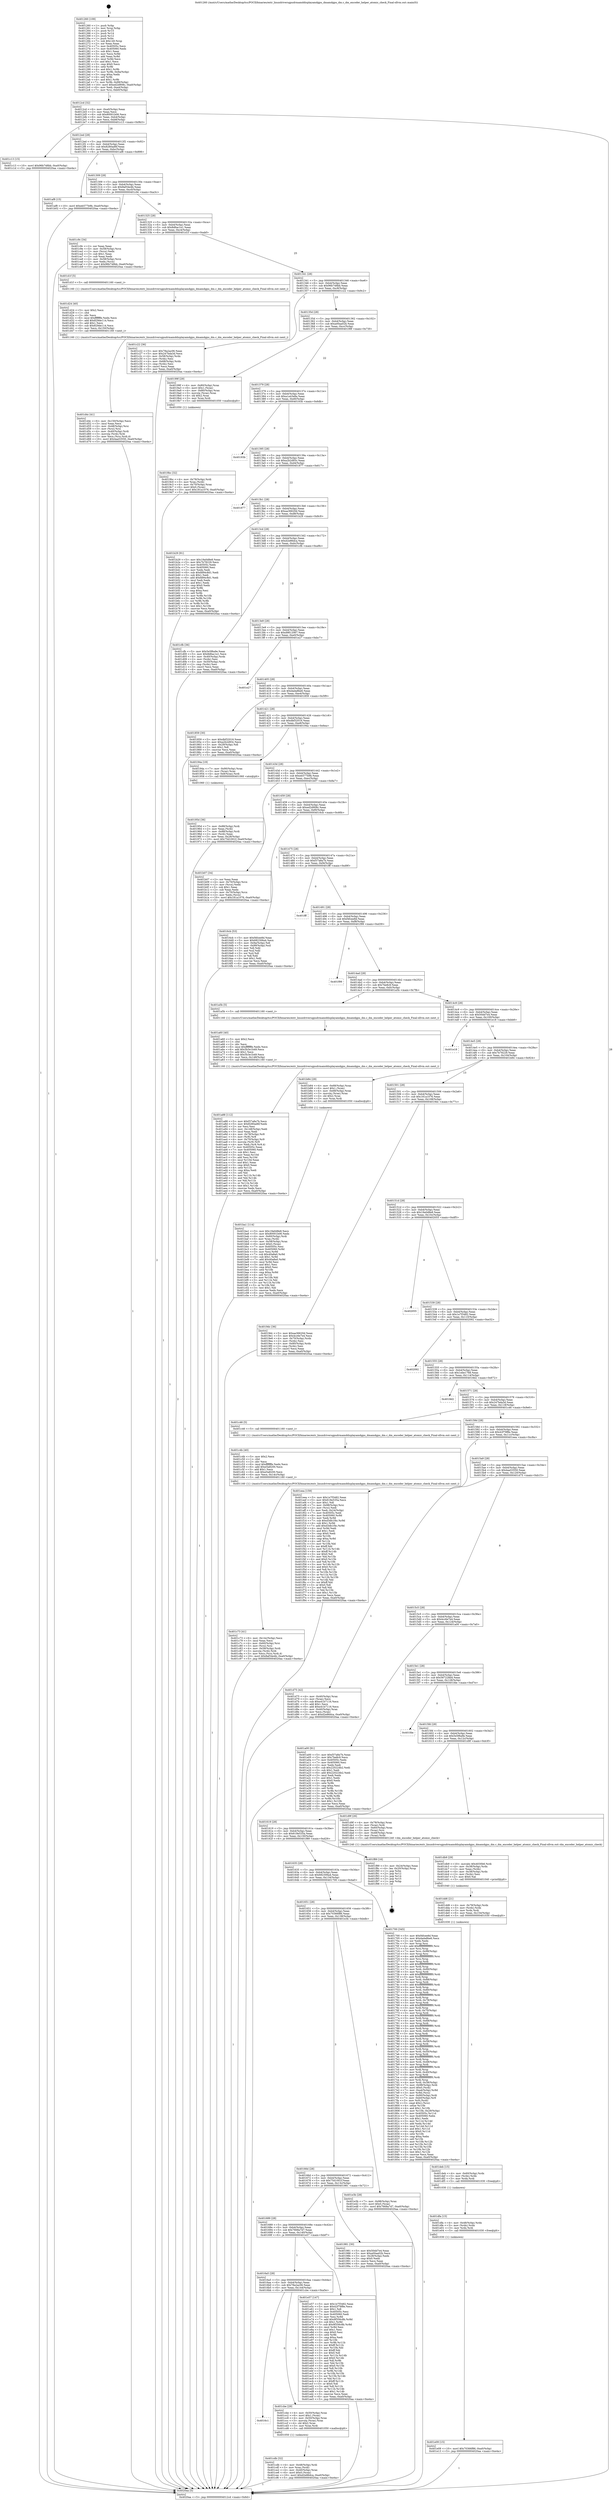 digraph "0x401260" {
  label = "0x401260 (/mnt/c/Users/mathe/Desktop/tcc/POCII/binaries/extr_linuxdriversgpudrmamddisplayamdgpu_dmamdgpu_dm.c_dm_encoder_helper_atomic_check_Final-ollvm.out::main(0))"
  labelloc = "t"
  node[shape=record]

  Entry [label="",width=0.3,height=0.3,shape=circle,fillcolor=black,style=filled]
  "0x4012cd" [label="{
     0x4012cd [32]\l
     | [instrs]\l
     &nbsp;&nbsp;0x4012cd \<+6\>: mov -0xa0(%rbp),%eax\l
     &nbsp;&nbsp;0x4012d3 \<+2\>: mov %eax,%ecx\l
     &nbsp;&nbsp;0x4012d5 \<+6\>: sub $0x80001b06,%ecx\l
     &nbsp;&nbsp;0x4012db \<+6\>: mov %eax,-0xb4(%rbp)\l
     &nbsp;&nbsp;0x4012e1 \<+6\>: mov %ecx,-0xb8(%rbp)\l
     &nbsp;&nbsp;0x4012e7 \<+6\>: je 0000000000401c13 \<main+0x9b3\>\l
  }"]
  "0x401c13" [label="{
     0x401c13 [15]\l
     | [instrs]\l
     &nbsp;&nbsp;0x401c13 \<+10\>: movl $0x96b748bb,-0xa0(%rbp)\l
     &nbsp;&nbsp;0x401c1d \<+5\>: jmp 00000000004020aa \<main+0xe4a\>\l
  }"]
  "0x4012ed" [label="{
     0x4012ed [28]\l
     | [instrs]\l
     &nbsp;&nbsp;0x4012ed \<+5\>: jmp 00000000004012f2 \<main+0x92\>\l
     &nbsp;&nbsp;0x4012f2 \<+6\>: mov -0xb4(%rbp),%eax\l
     &nbsp;&nbsp;0x4012f8 \<+5\>: sub $0x8280ad6f,%eax\l
     &nbsp;&nbsp;0x4012fd \<+6\>: mov %eax,-0xbc(%rbp)\l
     &nbsp;&nbsp;0x401303 \<+6\>: je 0000000000401af8 \<main+0x898\>\l
  }"]
  Exit [label="",width=0.3,height=0.3,shape=circle,fillcolor=black,style=filled,peripheries=2]
  "0x401af8" [label="{
     0x401af8 [15]\l
     | [instrs]\l
     &nbsp;&nbsp;0x401af8 \<+10\>: movl $0xeb577b9b,-0xa0(%rbp)\l
     &nbsp;&nbsp;0x401b02 \<+5\>: jmp 00000000004020aa \<main+0xe4a\>\l
  }"]
  "0x401309" [label="{
     0x401309 [28]\l
     | [instrs]\l
     &nbsp;&nbsp;0x401309 \<+5\>: jmp 000000000040130e \<main+0xae\>\l
     &nbsp;&nbsp;0x40130e \<+6\>: mov -0xb4(%rbp),%eax\l
     &nbsp;&nbsp;0x401314 \<+5\>: sub $0x8af34e4b,%eax\l
     &nbsp;&nbsp;0x401319 \<+6\>: mov %eax,-0xc0(%rbp)\l
     &nbsp;&nbsp;0x40131f \<+6\>: je 0000000000401c9c \<main+0xa3c\>\l
  }"]
  "0x401e09" [label="{
     0x401e09 [15]\l
     | [instrs]\l
     &nbsp;&nbsp;0x401e09 \<+10\>: movl $0x70366f86,-0xa0(%rbp)\l
     &nbsp;&nbsp;0x401e13 \<+5\>: jmp 00000000004020aa \<main+0xe4a\>\l
  }"]
  "0x401c9c" [label="{
     0x401c9c [34]\l
     | [instrs]\l
     &nbsp;&nbsp;0x401c9c \<+2\>: xor %eax,%eax\l
     &nbsp;&nbsp;0x401c9e \<+4\>: mov -0x58(%rbp),%rcx\l
     &nbsp;&nbsp;0x401ca2 \<+2\>: mov (%rcx),%edx\l
     &nbsp;&nbsp;0x401ca4 \<+3\>: sub $0x1,%eax\l
     &nbsp;&nbsp;0x401ca7 \<+2\>: sub %eax,%edx\l
     &nbsp;&nbsp;0x401ca9 \<+4\>: mov -0x58(%rbp),%rcx\l
     &nbsp;&nbsp;0x401cad \<+2\>: mov %edx,(%rcx)\l
     &nbsp;&nbsp;0x401caf \<+10\>: movl $0x96b748bb,-0xa0(%rbp)\l
     &nbsp;&nbsp;0x401cb9 \<+5\>: jmp 00000000004020aa \<main+0xe4a\>\l
  }"]
  "0x401325" [label="{
     0x401325 [28]\l
     | [instrs]\l
     &nbsp;&nbsp;0x401325 \<+5\>: jmp 000000000040132a \<main+0xca\>\l
     &nbsp;&nbsp;0x40132a \<+6\>: mov -0xb4(%rbp),%eax\l
     &nbsp;&nbsp;0x401330 \<+5\>: sub $0x8d6ac1e1,%eax\l
     &nbsp;&nbsp;0x401335 \<+6\>: mov %eax,-0xc4(%rbp)\l
     &nbsp;&nbsp;0x40133b \<+6\>: je 0000000000401d1f \<main+0xabf\>\l
  }"]
  "0x401dfa" [label="{
     0x401dfa [15]\l
     | [instrs]\l
     &nbsp;&nbsp;0x401dfa \<+4\>: mov -0x48(%rbp),%rdx\l
     &nbsp;&nbsp;0x401dfe \<+3\>: mov (%rdx),%rdx\l
     &nbsp;&nbsp;0x401e01 \<+3\>: mov %rdx,%rdi\l
     &nbsp;&nbsp;0x401e04 \<+5\>: call 0000000000401030 \<free@plt\>\l
     | [calls]\l
     &nbsp;&nbsp;0x401030 \{1\} (unknown)\l
  }"]
  "0x401d1f" [label="{
     0x401d1f [5]\l
     | [instrs]\l
     &nbsp;&nbsp;0x401d1f \<+5\>: call 0000000000401160 \<next_i\>\l
     | [calls]\l
     &nbsp;&nbsp;0x401160 \{1\} (/mnt/c/Users/mathe/Desktop/tcc/POCII/binaries/extr_linuxdriversgpudrmamddisplayamdgpu_dmamdgpu_dm.c_dm_encoder_helper_atomic_check_Final-ollvm.out::next_i)\l
  }"]
  "0x401341" [label="{
     0x401341 [28]\l
     | [instrs]\l
     &nbsp;&nbsp;0x401341 \<+5\>: jmp 0000000000401346 \<main+0xe6\>\l
     &nbsp;&nbsp;0x401346 \<+6\>: mov -0xb4(%rbp),%eax\l
     &nbsp;&nbsp;0x40134c \<+5\>: sub $0x96b748bb,%eax\l
     &nbsp;&nbsp;0x401351 \<+6\>: mov %eax,-0xc8(%rbp)\l
     &nbsp;&nbsp;0x401357 \<+6\>: je 0000000000401c22 \<main+0x9c2\>\l
  }"]
  "0x401deb" [label="{
     0x401deb [15]\l
     | [instrs]\l
     &nbsp;&nbsp;0x401deb \<+4\>: mov -0x60(%rbp),%rdx\l
     &nbsp;&nbsp;0x401def \<+3\>: mov (%rdx),%rdx\l
     &nbsp;&nbsp;0x401df2 \<+3\>: mov %rdx,%rdi\l
     &nbsp;&nbsp;0x401df5 \<+5\>: call 0000000000401030 \<free@plt\>\l
     | [calls]\l
     &nbsp;&nbsp;0x401030 \{1\} (unknown)\l
  }"]
  "0x401c22" [label="{
     0x401c22 [36]\l
     | [instrs]\l
     &nbsp;&nbsp;0x401c22 \<+5\>: mov $0x78a2ac06,%eax\l
     &nbsp;&nbsp;0x401c27 \<+5\>: mov $0x247bda3d,%ecx\l
     &nbsp;&nbsp;0x401c2c \<+4\>: mov -0x58(%rbp),%rdx\l
     &nbsp;&nbsp;0x401c30 \<+2\>: mov (%rdx),%esi\l
     &nbsp;&nbsp;0x401c32 \<+4\>: mov -0x68(%rbp),%rdx\l
     &nbsp;&nbsp;0x401c36 \<+2\>: cmp (%rdx),%esi\l
     &nbsp;&nbsp;0x401c38 \<+3\>: cmovl %ecx,%eax\l
     &nbsp;&nbsp;0x401c3b \<+6\>: mov %eax,-0xa0(%rbp)\l
     &nbsp;&nbsp;0x401c41 \<+5\>: jmp 00000000004020aa \<main+0xe4a\>\l
  }"]
  "0x40135d" [label="{
     0x40135d [28]\l
     | [instrs]\l
     &nbsp;&nbsp;0x40135d \<+5\>: jmp 0000000000401362 \<main+0x102\>\l
     &nbsp;&nbsp;0x401362 \<+6\>: mov -0xb4(%rbp),%eax\l
     &nbsp;&nbsp;0x401368 \<+5\>: sub $0xa00aa02b,%eax\l
     &nbsp;&nbsp;0x40136d \<+6\>: mov %eax,-0xcc(%rbp)\l
     &nbsp;&nbsp;0x401373 \<+6\>: je 000000000040199f \<main+0x73f\>\l
  }"]
  "0x401dd6" [label="{
     0x401dd6 [21]\l
     | [instrs]\l
     &nbsp;&nbsp;0x401dd6 \<+4\>: mov -0x78(%rbp),%rdx\l
     &nbsp;&nbsp;0x401dda \<+3\>: mov (%rdx),%rdx\l
     &nbsp;&nbsp;0x401ddd \<+3\>: mov %rdx,%rdi\l
     &nbsp;&nbsp;0x401de0 \<+6\>: mov %eax,-0x154(%rbp)\l
     &nbsp;&nbsp;0x401de6 \<+5\>: call 0000000000401030 \<free@plt\>\l
     | [calls]\l
     &nbsp;&nbsp;0x401030 \{1\} (unknown)\l
  }"]
  "0x40199f" [label="{
     0x40199f [29]\l
     | [instrs]\l
     &nbsp;&nbsp;0x40199f \<+4\>: mov -0x80(%rbp),%rax\l
     &nbsp;&nbsp;0x4019a3 \<+6\>: movl $0x1,(%rax)\l
     &nbsp;&nbsp;0x4019a9 \<+4\>: mov -0x80(%rbp),%rax\l
     &nbsp;&nbsp;0x4019ad \<+3\>: movslq (%rax),%rax\l
     &nbsp;&nbsp;0x4019b0 \<+4\>: shl $0x2,%rax\l
     &nbsp;&nbsp;0x4019b4 \<+3\>: mov %rax,%rdi\l
     &nbsp;&nbsp;0x4019b7 \<+5\>: call 0000000000401050 \<malloc@plt\>\l
     | [calls]\l
     &nbsp;&nbsp;0x401050 \{1\} (unknown)\l
  }"]
  "0x401379" [label="{
     0x401379 [28]\l
     | [instrs]\l
     &nbsp;&nbsp;0x401379 \<+5\>: jmp 000000000040137e \<main+0x11e\>\l
     &nbsp;&nbsp;0x40137e \<+6\>: mov -0xb4(%rbp),%eax\l
     &nbsp;&nbsp;0x401384 \<+5\>: sub $0xa1a43e8a,%eax\l
     &nbsp;&nbsp;0x401389 \<+6\>: mov %eax,-0xd0(%rbp)\l
     &nbsp;&nbsp;0x40138f \<+6\>: je 000000000040193b \<main+0x6db\>\l
  }"]
  "0x401db9" [label="{
     0x401db9 [29]\l
     | [instrs]\l
     &nbsp;&nbsp;0x401db9 \<+10\>: movabs $0x4030b6,%rdi\l
     &nbsp;&nbsp;0x401dc3 \<+4\>: mov -0x38(%rbp),%rdx\l
     &nbsp;&nbsp;0x401dc7 \<+2\>: mov %eax,(%rdx)\l
     &nbsp;&nbsp;0x401dc9 \<+4\>: mov -0x38(%rbp),%rdx\l
     &nbsp;&nbsp;0x401dcd \<+2\>: mov (%rdx),%esi\l
     &nbsp;&nbsp;0x401dcf \<+2\>: mov $0x0,%al\l
     &nbsp;&nbsp;0x401dd1 \<+5\>: call 0000000000401040 \<printf@plt\>\l
     | [calls]\l
     &nbsp;&nbsp;0x401040 \{1\} (unknown)\l
  }"]
  "0x40193b" [label="{
     0x40193b\l
  }", style=dashed]
  "0x401395" [label="{
     0x401395 [28]\l
     | [instrs]\l
     &nbsp;&nbsp;0x401395 \<+5\>: jmp 000000000040139a \<main+0x13a\>\l
     &nbsp;&nbsp;0x40139a \<+6\>: mov -0xb4(%rbp),%eax\l
     &nbsp;&nbsp;0x4013a0 \<+5\>: sub $0xa2b2d93c,%eax\l
     &nbsp;&nbsp;0x4013a5 \<+6\>: mov %eax,-0xd4(%rbp)\l
     &nbsp;&nbsp;0x4013ab \<+6\>: je 0000000000401877 \<main+0x617\>\l
  }"]
  "0x401d4c" [label="{
     0x401d4c [41]\l
     | [instrs]\l
     &nbsp;&nbsp;0x401d4c \<+6\>: mov -0x150(%rbp),%ecx\l
     &nbsp;&nbsp;0x401d52 \<+3\>: imul %eax,%ecx\l
     &nbsp;&nbsp;0x401d55 \<+4\>: mov -0x48(%rbp),%rsi\l
     &nbsp;&nbsp;0x401d59 \<+3\>: mov (%rsi),%rsi\l
     &nbsp;&nbsp;0x401d5c \<+4\>: mov -0x40(%rbp),%rdi\l
     &nbsp;&nbsp;0x401d60 \<+3\>: movslq (%rdi),%rdi\l
     &nbsp;&nbsp;0x401d63 \<+3\>: mov %ecx,(%rsi,%rdi,4)\l
     &nbsp;&nbsp;0x401d66 \<+10\>: movl $0x4aa53550,-0xa0(%rbp)\l
     &nbsp;&nbsp;0x401d70 \<+5\>: jmp 00000000004020aa \<main+0xe4a\>\l
  }"]
  "0x401877" [label="{
     0x401877\l
  }", style=dashed]
  "0x4013b1" [label="{
     0x4013b1 [28]\l
     | [instrs]\l
     &nbsp;&nbsp;0x4013b1 \<+5\>: jmp 00000000004013b6 \<main+0x156\>\l
     &nbsp;&nbsp;0x4013b6 \<+6\>: mov -0xb4(%rbp),%eax\l
     &nbsp;&nbsp;0x4013bc \<+5\>: sub $0xaa36620d,%eax\l
     &nbsp;&nbsp;0x4013c1 \<+6\>: mov %eax,-0xd8(%rbp)\l
     &nbsp;&nbsp;0x4013c7 \<+6\>: je 0000000000401b29 \<main+0x8c9\>\l
  }"]
  "0x401d24" [label="{
     0x401d24 [40]\l
     | [instrs]\l
     &nbsp;&nbsp;0x401d24 \<+5\>: mov $0x2,%ecx\l
     &nbsp;&nbsp;0x401d29 \<+1\>: cltd\l
     &nbsp;&nbsp;0x401d2a \<+2\>: idiv %ecx\l
     &nbsp;&nbsp;0x401d2c \<+6\>: imul $0xfffffffe,%edx,%ecx\l
     &nbsp;&nbsp;0x401d32 \<+6\>: add $0x829de114,%ecx\l
     &nbsp;&nbsp;0x401d38 \<+3\>: add $0x1,%ecx\l
     &nbsp;&nbsp;0x401d3b \<+6\>: sub $0x829de114,%ecx\l
     &nbsp;&nbsp;0x401d41 \<+6\>: mov %ecx,-0x150(%rbp)\l
     &nbsp;&nbsp;0x401d47 \<+5\>: call 0000000000401160 \<next_i\>\l
     | [calls]\l
     &nbsp;&nbsp;0x401160 \{1\} (/mnt/c/Users/mathe/Desktop/tcc/POCII/binaries/extr_linuxdriversgpudrmamddisplayamdgpu_dmamdgpu_dm.c_dm_encoder_helper_atomic_check_Final-ollvm.out::next_i)\l
  }"]
  "0x401b29" [label="{
     0x401b29 [91]\l
     | [instrs]\l
     &nbsp;&nbsp;0x401b29 \<+5\>: mov $0x19a0d8e8,%eax\l
     &nbsp;&nbsp;0x401b2e \<+5\>: mov $0x7b78229,%ecx\l
     &nbsp;&nbsp;0x401b33 \<+7\>: mov 0x40505c,%edx\l
     &nbsp;&nbsp;0x401b3a \<+7\>: mov 0x405060,%esi\l
     &nbsp;&nbsp;0x401b41 \<+2\>: mov %edx,%edi\l
     &nbsp;&nbsp;0x401b43 \<+6\>: sub $0xfd94c8d1,%edi\l
     &nbsp;&nbsp;0x401b49 \<+3\>: sub $0x1,%edi\l
     &nbsp;&nbsp;0x401b4c \<+6\>: add $0xfd94c8d1,%edi\l
     &nbsp;&nbsp;0x401b52 \<+3\>: imul %edi,%edx\l
     &nbsp;&nbsp;0x401b55 \<+3\>: and $0x1,%edx\l
     &nbsp;&nbsp;0x401b58 \<+3\>: cmp $0x0,%edx\l
     &nbsp;&nbsp;0x401b5b \<+4\>: sete %r8b\l
     &nbsp;&nbsp;0x401b5f \<+3\>: cmp $0xa,%esi\l
     &nbsp;&nbsp;0x401b62 \<+4\>: setl %r9b\l
     &nbsp;&nbsp;0x401b66 \<+3\>: mov %r8b,%r10b\l
     &nbsp;&nbsp;0x401b69 \<+3\>: and %r9b,%r10b\l
     &nbsp;&nbsp;0x401b6c \<+3\>: xor %r9b,%r8b\l
     &nbsp;&nbsp;0x401b6f \<+3\>: or %r8b,%r10b\l
     &nbsp;&nbsp;0x401b72 \<+4\>: test $0x1,%r10b\l
     &nbsp;&nbsp;0x401b76 \<+3\>: cmovne %ecx,%eax\l
     &nbsp;&nbsp;0x401b79 \<+6\>: mov %eax,-0xa0(%rbp)\l
     &nbsp;&nbsp;0x401b7f \<+5\>: jmp 00000000004020aa \<main+0xe4a\>\l
  }"]
  "0x4013cd" [label="{
     0x4013cd [28]\l
     | [instrs]\l
     &nbsp;&nbsp;0x4013cd \<+5\>: jmp 00000000004013d2 \<main+0x172\>\l
     &nbsp;&nbsp;0x4013d2 \<+6\>: mov -0xb4(%rbp),%eax\l
     &nbsp;&nbsp;0x4013d8 \<+5\>: sub $0xd2e86dca,%eax\l
     &nbsp;&nbsp;0x4013dd \<+6\>: mov %eax,-0xdc(%rbp)\l
     &nbsp;&nbsp;0x4013e3 \<+6\>: je 0000000000401cfb \<main+0xa9b\>\l
  }"]
  "0x401cdb" [label="{
     0x401cdb [32]\l
     | [instrs]\l
     &nbsp;&nbsp;0x401cdb \<+4\>: mov -0x48(%rbp),%rdi\l
     &nbsp;&nbsp;0x401cdf \<+3\>: mov %rax,(%rdi)\l
     &nbsp;&nbsp;0x401ce2 \<+4\>: mov -0x40(%rbp),%rax\l
     &nbsp;&nbsp;0x401ce6 \<+6\>: movl $0x0,(%rax)\l
     &nbsp;&nbsp;0x401cec \<+10\>: movl $0xd2e86dca,-0xa0(%rbp)\l
     &nbsp;&nbsp;0x401cf6 \<+5\>: jmp 00000000004020aa \<main+0xe4a\>\l
  }"]
  "0x401cfb" [label="{
     0x401cfb [36]\l
     | [instrs]\l
     &nbsp;&nbsp;0x401cfb \<+5\>: mov $0x5e5f6a9e,%eax\l
     &nbsp;&nbsp;0x401d00 \<+5\>: mov $0x8d6ac1e1,%ecx\l
     &nbsp;&nbsp;0x401d05 \<+4\>: mov -0x40(%rbp),%rdx\l
     &nbsp;&nbsp;0x401d09 \<+2\>: mov (%rdx),%esi\l
     &nbsp;&nbsp;0x401d0b \<+4\>: mov -0x50(%rbp),%rdx\l
     &nbsp;&nbsp;0x401d0f \<+2\>: cmp (%rdx),%esi\l
     &nbsp;&nbsp;0x401d11 \<+3\>: cmovl %ecx,%eax\l
     &nbsp;&nbsp;0x401d14 \<+6\>: mov %eax,-0xa0(%rbp)\l
     &nbsp;&nbsp;0x401d1a \<+5\>: jmp 00000000004020aa \<main+0xe4a\>\l
  }"]
  "0x4013e9" [label="{
     0x4013e9 [28]\l
     | [instrs]\l
     &nbsp;&nbsp;0x4013e9 \<+5\>: jmp 00000000004013ee \<main+0x18e\>\l
     &nbsp;&nbsp;0x4013ee \<+6\>: mov -0xb4(%rbp),%eax\l
     &nbsp;&nbsp;0x4013f4 \<+5\>: sub $0xd9812067,%eax\l
     &nbsp;&nbsp;0x4013f9 \<+6\>: mov %eax,-0xe0(%rbp)\l
     &nbsp;&nbsp;0x4013ff \<+6\>: je 0000000000401e27 \<main+0xbc7\>\l
  }"]
  "0x4016c1" [label="{
     0x4016c1\l
  }", style=dashed]
  "0x401e27" [label="{
     0x401e27\l
  }", style=dashed]
  "0x401405" [label="{
     0x401405 [28]\l
     | [instrs]\l
     &nbsp;&nbsp;0x401405 \<+5\>: jmp 000000000040140a \<main+0x1aa\>\l
     &nbsp;&nbsp;0x40140a \<+6\>: mov -0xb4(%rbp),%eax\l
     &nbsp;&nbsp;0x401410 \<+5\>: sub $0xdada8be6,%eax\l
     &nbsp;&nbsp;0x401415 \<+6\>: mov %eax,-0xe4(%rbp)\l
     &nbsp;&nbsp;0x40141b \<+6\>: je 0000000000401859 \<main+0x5f9\>\l
  }"]
  "0x401cbe" [label="{
     0x401cbe [29]\l
     | [instrs]\l
     &nbsp;&nbsp;0x401cbe \<+4\>: mov -0x50(%rbp),%rax\l
     &nbsp;&nbsp;0x401cc2 \<+6\>: movl $0x1,(%rax)\l
     &nbsp;&nbsp;0x401cc8 \<+4\>: mov -0x50(%rbp),%rax\l
     &nbsp;&nbsp;0x401ccc \<+3\>: movslq (%rax),%rax\l
     &nbsp;&nbsp;0x401ccf \<+4\>: shl $0x2,%rax\l
     &nbsp;&nbsp;0x401cd3 \<+3\>: mov %rax,%rdi\l
     &nbsp;&nbsp;0x401cd6 \<+5\>: call 0000000000401050 \<malloc@plt\>\l
     | [calls]\l
     &nbsp;&nbsp;0x401050 \{1\} (unknown)\l
  }"]
  "0x401859" [label="{
     0x401859 [30]\l
     | [instrs]\l
     &nbsp;&nbsp;0x401859 \<+5\>: mov $0xdbf32016,%eax\l
     &nbsp;&nbsp;0x40185e \<+5\>: mov $0xa2b2d93c,%ecx\l
     &nbsp;&nbsp;0x401863 \<+3\>: mov -0x29(%rbp),%dl\l
     &nbsp;&nbsp;0x401866 \<+3\>: test $0x1,%dl\l
     &nbsp;&nbsp;0x401869 \<+3\>: cmovne %ecx,%eax\l
     &nbsp;&nbsp;0x40186c \<+6\>: mov %eax,-0xa0(%rbp)\l
     &nbsp;&nbsp;0x401872 \<+5\>: jmp 00000000004020aa \<main+0xe4a\>\l
  }"]
  "0x401421" [label="{
     0x401421 [28]\l
     | [instrs]\l
     &nbsp;&nbsp;0x401421 \<+5\>: jmp 0000000000401426 \<main+0x1c6\>\l
     &nbsp;&nbsp;0x401426 \<+6\>: mov -0xb4(%rbp),%eax\l
     &nbsp;&nbsp;0x40142c \<+5\>: sub $0xdbf32016,%eax\l
     &nbsp;&nbsp;0x401431 \<+6\>: mov %eax,-0xe8(%rbp)\l
     &nbsp;&nbsp;0x401437 \<+6\>: je 000000000040194a \<main+0x6ea\>\l
  }"]
  "0x4016a5" [label="{
     0x4016a5 [28]\l
     | [instrs]\l
     &nbsp;&nbsp;0x4016a5 \<+5\>: jmp 00000000004016aa \<main+0x44a\>\l
     &nbsp;&nbsp;0x4016aa \<+6\>: mov -0xb4(%rbp),%eax\l
     &nbsp;&nbsp;0x4016b0 \<+5\>: sub $0x78a2ac06,%eax\l
     &nbsp;&nbsp;0x4016b5 \<+6\>: mov %eax,-0x144(%rbp)\l
     &nbsp;&nbsp;0x4016bb \<+6\>: je 0000000000401cbe \<main+0xa5e\>\l
  }"]
  "0x40194a" [label="{
     0x40194a [19]\l
     | [instrs]\l
     &nbsp;&nbsp;0x40194a \<+7\>: mov -0x90(%rbp),%rax\l
     &nbsp;&nbsp;0x401951 \<+3\>: mov (%rax),%rax\l
     &nbsp;&nbsp;0x401954 \<+4\>: mov 0x8(%rax),%rdi\l
     &nbsp;&nbsp;0x401958 \<+5\>: call 0000000000401060 \<atoi@plt\>\l
     | [calls]\l
     &nbsp;&nbsp;0x401060 \{1\} (unknown)\l
  }"]
  "0x40143d" [label="{
     0x40143d [28]\l
     | [instrs]\l
     &nbsp;&nbsp;0x40143d \<+5\>: jmp 0000000000401442 \<main+0x1e2\>\l
     &nbsp;&nbsp;0x401442 \<+6\>: mov -0xb4(%rbp),%eax\l
     &nbsp;&nbsp;0x401448 \<+5\>: sub $0xeb577b9b,%eax\l
     &nbsp;&nbsp;0x40144d \<+6\>: mov %eax,-0xec(%rbp)\l
     &nbsp;&nbsp;0x401453 \<+6\>: je 0000000000401b07 \<main+0x8a7\>\l
  }"]
  "0x401e57" [label="{
     0x401e57 [147]\l
     | [instrs]\l
     &nbsp;&nbsp;0x401e57 \<+5\>: mov $0x1e7f3482,%eax\l
     &nbsp;&nbsp;0x401e5c \<+5\>: mov $0x42f79f8e,%ecx\l
     &nbsp;&nbsp;0x401e61 \<+2\>: mov $0x1,%dl\l
     &nbsp;&nbsp;0x401e63 \<+7\>: mov 0x40505c,%esi\l
     &nbsp;&nbsp;0x401e6a \<+7\>: mov 0x405060,%edi\l
     &nbsp;&nbsp;0x401e71 \<+3\>: mov %esi,%r8d\l
     &nbsp;&nbsp;0x401e74 \<+7\>: add $0x9f356c8b,%r8d\l
     &nbsp;&nbsp;0x401e7b \<+4\>: sub $0x1,%r8d\l
     &nbsp;&nbsp;0x401e7f \<+7\>: sub $0x9f356c8b,%r8d\l
     &nbsp;&nbsp;0x401e86 \<+4\>: imul %r8d,%esi\l
     &nbsp;&nbsp;0x401e8a \<+3\>: and $0x1,%esi\l
     &nbsp;&nbsp;0x401e8d \<+3\>: cmp $0x0,%esi\l
     &nbsp;&nbsp;0x401e90 \<+4\>: sete %r9b\l
     &nbsp;&nbsp;0x401e94 \<+3\>: cmp $0xa,%edi\l
     &nbsp;&nbsp;0x401e97 \<+4\>: setl %r10b\l
     &nbsp;&nbsp;0x401e9b \<+3\>: mov %r9b,%r11b\l
     &nbsp;&nbsp;0x401e9e \<+4\>: xor $0xff,%r11b\l
     &nbsp;&nbsp;0x401ea2 \<+3\>: mov %r10b,%bl\l
     &nbsp;&nbsp;0x401ea5 \<+3\>: xor $0xff,%bl\l
     &nbsp;&nbsp;0x401ea8 \<+3\>: xor $0x0,%dl\l
     &nbsp;&nbsp;0x401eab \<+3\>: mov %r11b,%r14b\l
     &nbsp;&nbsp;0x401eae \<+4\>: and $0x0,%r14b\l
     &nbsp;&nbsp;0x401eb2 \<+3\>: and %dl,%r9b\l
     &nbsp;&nbsp;0x401eb5 \<+3\>: mov %bl,%r15b\l
     &nbsp;&nbsp;0x401eb8 \<+4\>: and $0x0,%r15b\l
     &nbsp;&nbsp;0x401ebc \<+3\>: and %dl,%r10b\l
     &nbsp;&nbsp;0x401ebf \<+3\>: or %r9b,%r14b\l
     &nbsp;&nbsp;0x401ec2 \<+3\>: or %r10b,%r15b\l
     &nbsp;&nbsp;0x401ec5 \<+3\>: xor %r15b,%r14b\l
     &nbsp;&nbsp;0x401ec8 \<+3\>: or %bl,%r11b\l
     &nbsp;&nbsp;0x401ecb \<+4\>: xor $0xff,%r11b\l
     &nbsp;&nbsp;0x401ecf \<+3\>: or $0x0,%dl\l
     &nbsp;&nbsp;0x401ed2 \<+3\>: and %dl,%r11b\l
     &nbsp;&nbsp;0x401ed5 \<+3\>: or %r11b,%r14b\l
     &nbsp;&nbsp;0x401ed8 \<+4\>: test $0x1,%r14b\l
     &nbsp;&nbsp;0x401edc \<+3\>: cmovne %ecx,%eax\l
     &nbsp;&nbsp;0x401edf \<+6\>: mov %eax,-0xa0(%rbp)\l
     &nbsp;&nbsp;0x401ee5 \<+5\>: jmp 00000000004020aa \<main+0xe4a\>\l
  }"]
  "0x401b07" [label="{
     0x401b07 [34]\l
     | [instrs]\l
     &nbsp;&nbsp;0x401b07 \<+2\>: xor %eax,%eax\l
     &nbsp;&nbsp;0x401b09 \<+4\>: mov -0x70(%rbp),%rcx\l
     &nbsp;&nbsp;0x401b0d \<+2\>: mov (%rcx),%edx\l
     &nbsp;&nbsp;0x401b0f \<+3\>: sub $0x1,%eax\l
     &nbsp;&nbsp;0x401b12 \<+2\>: sub %eax,%edx\l
     &nbsp;&nbsp;0x401b14 \<+4\>: mov -0x70(%rbp),%rcx\l
     &nbsp;&nbsp;0x401b18 \<+2\>: mov %edx,(%rcx)\l
     &nbsp;&nbsp;0x401b1a \<+10\>: movl $0x181a1076,-0xa0(%rbp)\l
     &nbsp;&nbsp;0x401b24 \<+5\>: jmp 00000000004020aa \<main+0xe4a\>\l
  }"]
  "0x401459" [label="{
     0x401459 [28]\l
     | [instrs]\l
     &nbsp;&nbsp;0x401459 \<+5\>: jmp 000000000040145e \<main+0x1fe\>\l
     &nbsp;&nbsp;0x40145e \<+6\>: mov -0xb4(%rbp),%eax\l
     &nbsp;&nbsp;0x401464 \<+5\>: sub $0xed2d908c,%eax\l
     &nbsp;&nbsp;0x401469 \<+6\>: mov %eax,-0xf0(%rbp)\l
     &nbsp;&nbsp;0x40146f \<+6\>: je 00000000004016cb \<main+0x46b\>\l
  }"]
  "0x401c73" [label="{
     0x401c73 [41]\l
     | [instrs]\l
     &nbsp;&nbsp;0x401c73 \<+6\>: mov -0x14c(%rbp),%ecx\l
     &nbsp;&nbsp;0x401c79 \<+3\>: imul %eax,%ecx\l
     &nbsp;&nbsp;0x401c7c \<+4\>: mov -0x60(%rbp),%rsi\l
     &nbsp;&nbsp;0x401c80 \<+3\>: mov (%rsi),%rsi\l
     &nbsp;&nbsp;0x401c83 \<+4\>: mov -0x58(%rbp),%rdi\l
     &nbsp;&nbsp;0x401c87 \<+3\>: movslq (%rdi),%rdi\l
     &nbsp;&nbsp;0x401c8a \<+3\>: mov %ecx,(%rsi,%rdi,4)\l
     &nbsp;&nbsp;0x401c8d \<+10\>: movl $0x8af34e4b,-0xa0(%rbp)\l
     &nbsp;&nbsp;0x401c97 \<+5\>: jmp 00000000004020aa \<main+0xe4a\>\l
  }"]
  "0x4016cb" [label="{
     0x4016cb [53]\l
     | [instrs]\l
     &nbsp;&nbsp;0x4016cb \<+5\>: mov $0xf4fcee8d,%eax\l
     &nbsp;&nbsp;0x4016d0 \<+5\>: mov $0x682306a4,%ecx\l
     &nbsp;&nbsp;0x4016d5 \<+6\>: mov -0x9a(%rbp),%dl\l
     &nbsp;&nbsp;0x4016db \<+7\>: mov -0x99(%rbp),%sil\l
     &nbsp;&nbsp;0x4016e2 \<+3\>: mov %dl,%dil\l
     &nbsp;&nbsp;0x4016e5 \<+3\>: and %sil,%dil\l
     &nbsp;&nbsp;0x4016e8 \<+3\>: xor %sil,%dl\l
     &nbsp;&nbsp;0x4016eb \<+3\>: or %dl,%dil\l
     &nbsp;&nbsp;0x4016ee \<+4\>: test $0x1,%dil\l
     &nbsp;&nbsp;0x4016f2 \<+3\>: cmovne %ecx,%eax\l
     &nbsp;&nbsp;0x4016f5 \<+6\>: mov %eax,-0xa0(%rbp)\l
     &nbsp;&nbsp;0x4016fb \<+5\>: jmp 00000000004020aa \<main+0xe4a\>\l
  }"]
  "0x401475" [label="{
     0x401475 [28]\l
     | [instrs]\l
     &nbsp;&nbsp;0x401475 \<+5\>: jmp 000000000040147a \<main+0x21a\>\l
     &nbsp;&nbsp;0x40147a \<+6\>: mov -0xb4(%rbp),%eax\l
     &nbsp;&nbsp;0x401480 \<+5\>: sub $0xf37a8a7b,%eax\l
     &nbsp;&nbsp;0x401485 \<+6\>: mov %eax,-0xf4(%rbp)\l
     &nbsp;&nbsp;0x40148b \<+6\>: je 0000000000401fff \<main+0xd9f\>\l
  }"]
  "0x4020aa" [label="{
     0x4020aa [5]\l
     | [instrs]\l
     &nbsp;&nbsp;0x4020aa \<+5\>: jmp 00000000004012cd \<main+0x6d\>\l
  }"]
  "0x401260" [label="{
     0x401260 [109]\l
     | [instrs]\l
     &nbsp;&nbsp;0x401260 \<+1\>: push %rbp\l
     &nbsp;&nbsp;0x401261 \<+3\>: mov %rsp,%rbp\l
     &nbsp;&nbsp;0x401264 \<+2\>: push %r15\l
     &nbsp;&nbsp;0x401266 \<+2\>: push %r14\l
     &nbsp;&nbsp;0x401268 \<+2\>: push %r12\l
     &nbsp;&nbsp;0x40126a \<+1\>: push %rbx\l
     &nbsp;&nbsp;0x40126b \<+7\>: sub $0x140,%rsp\l
     &nbsp;&nbsp;0x401272 \<+2\>: xor %eax,%eax\l
     &nbsp;&nbsp;0x401274 \<+7\>: mov 0x40505c,%ecx\l
     &nbsp;&nbsp;0x40127b \<+7\>: mov 0x405060,%edx\l
     &nbsp;&nbsp;0x401282 \<+3\>: sub $0x1,%eax\l
     &nbsp;&nbsp;0x401285 \<+3\>: mov %ecx,%r8d\l
     &nbsp;&nbsp;0x401288 \<+3\>: add %eax,%r8d\l
     &nbsp;&nbsp;0x40128b \<+4\>: imul %r8d,%ecx\l
     &nbsp;&nbsp;0x40128f \<+3\>: and $0x1,%ecx\l
     &nbsp;&nbsp;0x401292 \<+3\>: cmp $0x0,%ecx\l
     &nbsp;&nbsp;0x401295 \<+4\>: sete %r9b\l
     &nbsp;&nbsp;0x401299 \<+4\>: and $0x1,%r9b\l
     &nbsp;&nbsp;0x40129d \<+7\>: mov %r9b,-0x9a(%rbp)\l
     &nbsp;&nbsp;0x4012a4 \<+3\>: cmp $0xa,%edx\l
     &nbsp;&nbsp;0x4012a7 \<+4\>: setl %r9b\l
     &nbsp;&nbsp;0x4012ab \<+4\>: and $0x1,%r9b\l
     &nbsp;&nbsp;0x4012af \<+7\>: mov %r9b,-0x99(%rbp)\l
     &nbsp;&nbsp;0x4012b6 \<+10\>: movl $0xed2d908c,-0xa0(%rbp)\l
     &nbsp;&nbsp;0x4012c0 \<+6\>: mov %edi,-0xa4(%rbp)\l
     &nbsp;&nbsp;0x4012c6 \<+7\>: mov %rsi,-0xb0(%rbp)\l
  }"]
  "0x401c4b" [label="{
     0x401c4b [40]\l
     | [instrs]\l
     &nbsp;&nbsp;0x401c4b \<+5\>: mov $0x2,%ecx\l
     &nbsp;&nbsp;0x401c50 \<+1\>: cltd\l
     &nbsp;&nbsp;0x401c51 \<+2\>: idiv %ecx\l
     &nbsp;&nbsp;0x401c53 \<+6\>: imul $0xfffffffe,%edx,%ecx\l
     &nbsp;&nbsp;0x401c59 \<+6\>: add $0xe5a8200,%ecx\l
     &nbsp;&nbsp;0x401c5f \<+3\>: add $0x1,%ecx\l
     &nbsp;&nbsp;0x401c62 \<+6\>: sub $0xe5a8200,%ecx\l
     &nbsp;&nbsp;0x401c68 \<+6\>: mov %ecx,-0x14c(%rbp)\l
     &nbsp;&nbsp;0x401c6e \<+5\>: call 0000000000401160 \<next_i\>\l
     | [calls]\l
     &nbsp;&nbsp;0x401160 \{1\} (/mnt/c/Users/mathe/Desktop/tcc/POCII/binaries/extr_linuxdriversgpudrmamddisplayamdgpu_dmamdgpu_dm.c_dm_encoder_helper_atomic_check_Final-ollvm.out::next_i)\l
  }"]
  "0x401fff" [label="{
     0x401fff\l
  }", style=dashed]
  "0x401491" [label="{
     0x401491 [28]\l
     | [instrs]\l
     &nbsp;&nbsp;0x401491 \<+5\>: jmp 0000000000401496 \<main+0x236\>\l
     &nbsp;&nbsp;0x401496 \<+6\>: mov -0xb4(%rbp),%eax\l
     &nbsp;&nbsp;0x40149c \<+5\>: sub $0xf4fcee8d,%eax\l
     &nbsp;&nbsp;0x4014a1 \<+6\>: mov %eax,-0xf8(%rbp)\l
     &nbsp;&nbsp;0x4014a7 \<+6\>: je 0000000000401f99 \<main+0xd39\>\l
  }"]
  "0x401ba1" [label="{
     0x401ba1 [114]\l
     | [instrs]\l
     &nbsp;&nbsp;0x401ba1 \<+5\>: mov $0x19a0d8e8,%ecx\l
     &nbsp;&nbsp;0x401ba6 \<+5\>: mov $0x80001b06,%edx\l
     &nbsp;&nbsp;0x401bab \<+4\>: mov -0x60(%rbp),%rdi\l
     &nbsp;&nbsp;0x401baf \<+3\>: mov %rax,(%rdi)\l
     &nbsp;&nbsp;0x401bb2 \<+4\>: mov -0x58(%rbp),%rax\l
     &nbsp;&nbsp;0x401bb6 \<+6\>: movl $0x0,(%rax)\l
     &nbsp;&nbsp;0x401bbc \<+7\>: mov 0x40505c,%esi\l
     &nbsp;&nbsp;0x401bc3 \<+8\>: mov 0x405060,%r8d\l
     &nbsp;&nbsp;0x401bcb \<+3\>: mov %esi,%r9d\l
     &nbsp;&nbsp;0x401bce \<+7\>: sub $0x40a8a0,%r9d\l
     &nbsp;&nbsp;0x401bd5 \<+4\>: sub $0x1,%r9d\l
     &nbsp;&nbsp;0x401bd9 \<+7\>: add $0x40a8a0,%r9d\l
     &nbsp;&nbsp;0x401be0 \<+4\>: imul %r9d,%esi\l
     &nbsp;&nbsp;0x401be4 \<+3\>: and $0x1,%esi\l
     &nbsp;&nbsp;0x401be7 \<+3\>: cmp $0x0,%esi\l
     &nbsp;&nbsp;0x401bea \<+4\>: sete %r10b\l
     &nbsp;&nbsp;0x401bee \<+4\>: cmp $0xa,%r8d\l
     &nbsp;&nbsp;0x401bf2 \<+4\>: setl %r11b\l
     &nbsp;&nbsp;0x401bf6 \<+3\>: mov %r10b,%bl\l
     &nbsp;&nbsp;0x401bf9 \<+3\>: and %r11b,%bl\l
     &nbsp;&nbsp;0x401bfc \<+3\>: xor %r11b,%r10b\l
     &nbsp;&nbsp;0x401bff \<+3\>: or %r10b,%bl\l
     &nbsp;&nbsp;0x401c02 \<+3\>: test $0x1,%bl\l
     &nbsp;&nbsp;0x401c05 \<+3\>: cmovne %edx,%ecx\l
     &nbsp;&nbsp;0x401c08 \<+6\>: mov %ecx,-0xa0(%rbp)\l
     &nbsp;&nbsp;0x401c0e \<+5\>: jmp 00000000004020aa \<main+0xe4a\>\l
  }"]
  "0x401f99" [label="{
     0x401f99\l
  }", style=dashed]
  "0x4014ad" [label="{
     0x4014ad [28]\l
     | [instrs]\l
     &nbsp;&nbsp;0x4014ad \<+5\>: jmp 00000000004014b2 \<main+0x252\>\l
     &nbsp;&nbsp;0x4014b2 \<+6\>: mov -0xb4(%rbp),%eax\l
     &nbsp;&nbsp;0x4014b8 \<+5\>: sub $0x7be8c9,%eax\l
     &nbsp;&nbsp;0x4014bd \<+6\>: mov %eax,-0xfc(%rbp)\l
     &nbsp;&nbsp;0x4014c3 \<+6\>: je 0000000000401a5b \<main+0x7fb\>\l
  }"]
  "0x401a88" [label="{
     0x401a88 [112]\l
     | [instrs]\l
     &nbsp;&nbsp;0x401a88 \<+5\>: mov $0xf37a8a7b,%ecx\l
     &nbsp;&nbsp;0x401a8d \<+5\>: mov $0x8280ad6f,%edx\l
     &nbsp;&nbsp;0x401a92 \<+2\>: xor %esi,%esi\l
     &nbsp;&nbsp;0x401a94 \<+6\>: mov -0x148(%rbp),%edi\l
     &nbsp;&nbsp;0x401a9a \<+3\>: imul %eax,%edi\l
     &nbsp;&nbsp;0x401a9d \<+4\>: mov -0x78(%rbp),%r8\l
     &nbsp;&nbsp;0x401aa1 \<+3\>: mov (%r8),%r8\l
     &nbsp;&nbsp;0x401aa4 \<+4\>: mov -0x70(%rbp),%r9\l
     &nbsp;&nbsp;0x401aa8 \<+3\>: movslq (%r9),%r9\l
     &nbsp;&nbsp;0x401aab \<+4\>: mov %edi,(%r8,%r9,4)\l
     &nbsp;&nbsp;0x401aaf \<+7\>: mov 0x40505c,%eax\l
     &nbsp;&nbsp;0x401ab6 \<+7\>: mov 0x405060,%edi\l
     &nbsp;&nbsp;0x401abd \<+3\>: sub $0x1,%esi\l
     &nbsp;&nbsp;0x401ac0 \<+3\>: mov %eax,%r10d\l
     &nbsp;&nbsp;0x401ac3 \<+3\>: add %esi,%r10d\l
     &nbsp;&nbsp;0x401ac6 \<+4\>: imul %r10d,%eax\l
     &nbsp;&nbsp;0x401aca \<+3\>: and $0x1,%eax\l
     &nbsp;&nbsp;0x401acd \<+3\>: cmp $0x0,%eax\l
     &nbsp;&nbsp;0x401ad0 \<+4\>: sete %r11b\l
     &nbsp;&nbsp;0x401ad4 \<+3\>: cmp $0xa,%edi\l
     &nbsp;&nbsp;0x401ad7 \<+3\>: setl %bl\l
     &nbsp;&nbsp;0x401ada \<+3\>: mov %r11b,%r14b\l
     &nbsp;&nbsp;0x401add \<+3\>: and %bl,%r14b\l
     &nbsp;&nbsp;0x401ae0 \<+3\>: xor %bl,%r11b\l
     &nbsp;&nbsp;0x401ae3 \<+3\>: or %r11b,%r14b\l
     &nbsp;&nbsp;0x401ae6 \<+4\>: test $0x1,%r14b\l
     &nbsp;&nbsp;0x401aea \<+3\>: cmovne %edx,%ecx\l
     &nbsp;&nbsp;0x401aed \<+6\>: mov %ecx,-0xa0(%rbp)\l
     &nbsp;&nbsp;0x401af3 \<+5\>: jmp 00000000004020aa \<main+0xe4a\>\l
  }"]
  "0x401a5b" [label="{
     0x401a5b [5]\l
     | [instrs]\l
     &nbsp;&nbsp;0x401a5b \<+5\>: call 0000000000401160 \<next_i\>\l
     | [calls]\l
     &nbsp;&nbsp;0x401160 \{1\} (/mnt/c/Users/mathe/Desktop/tcc/POCII/binaries/extr_linuxdriversgpudrmamddisplayamdgpu_dmamdgpu_dm.c_dm_encoder_helper_atomic_check_Final-ollvm.out::next_i)\l
  }"]
  "0x4014c9" [label="{
     0x4014c9 [28]\l
     | [instrs]\l
     &nbsp;&nbsp;0x4014c9 \<+5\>: jmp 00000000004014ce \<main+0x26e\>\l
     &nbsp;&nbsp;0x4014ce \<+6\>: mov -0xb4(%rbp),%eax\l
     &nbsp;&nbsp;0x4014d4 \<+5\>: sub $0x50dd7e4,%eax\l
     &nbsp;&nbsp;0x4014d9 \<+6\>: mov %eax,-0x100(%rbp)\l
     &nbsp;&nbsp;0x4014df \<+6\>: je 0000000000401e18 \<main+0xbb8\>\l
  }"]
  "0x401a60" [label="{
     0x401a60 [40]\l
     | [instrs]\l
     &nbsp;&nbsp;0x401a60 \<+5\>: mov $0x2,%ecx\l
     &nbsp;&nbsp;0x401a65 \<+1\>: cltd\l
     &nbsp;&nbsp;0x401a66 \<+2\>: idiv %ecx\l
     &nbsp;&nbsp;0x401a68 \<+6\>: imul $0xfffffffe,%edx,%ecx\l
     &nbsp;&nbsp;0x401a6e \<+6\>: add $0x5b3e1b49,%ecx\l
     &nbsp;&nbsp;0x401a74 \<+3\>: add $0x1,%ecx\l
     &nbsp;&nbsp;0x401a77 \<+6\>: sub $0x5b3e1b49,%ecx\l
     &nbsp;&nbsp;0x401a7d \<+6\>: mov %ecx,-0x148(%rbp)\l
     &nbsp;&nbsp;0x401a83 \<+5\>: call 0000000000401160 \<next_i\>\l
     | [calls]\l
     &nbsp;&nbsp;0x401160 \{1\} (/mnt/c/Users/mathe/Desktop/tcc/POCII/binaries/extr_linuxdriversgpudrmamddisplayamdgpu_dmamdgpu_dm.c_dm_encoder_helper_atomic_check_Final-ollvm.out::next_i)\l
  }"]
  "0x401e18" [label="{
     0x401e18\l
  }", style=dashed]
  "0x4014e5" [label="{
     0x4014e5 [28]\l
     | [instrs]\l
     &nbsp;&nbsp;0x4014e5 \<+5\>: jmp 00000000004014ea \<main+0x28a\>\l
     &nbsp;&nbsp;0x4014ea \<+6\>: mov -0xb4(%rbp),%eax\l
     &nbsp;&nbsp;0x4014f0 \<+5\>: sub $0x7b78229,%eax\l
     &nbsp;&nbsp;0x4014f5 \<+6\>: mov %eax,-0x104(%rbp)\l
     &nbsp;&nbsp;0x4014fb \<+6\>: je 0000000000401b84 \<main+0x924\>\l
  }"]
  "0x4019bc" [label="{
     0x4019bc [32]\l
     | [instrs]\l
     &nbsp;&nbsp;0x4019bc \<+4\>: mov -0x78(%rbp),%rdi\l
     &nbsp;&nbsp;0x4019c0 \<+3\>: mov %rax,(%rdi)\l
     &nbsp;&nbsp;0x4019c3 \<+4\>: mov -0x70(%rbp),%rax\l
     &nbsp;&nbsp;0x4019c7 \<+6\>: movl $0x0,(%rax)\l
     &nbsp;&nbsp;0x4019cd \<+10\>: movl $0x181a1076,-0xa0(%rbp)\l
     &nbsp;&nbsp;0x4019d7 \<+5\>: jmp 00000000004020aa \<main+0xe4a\>\l
  }"]
  "0x401b84" [label="{
     0x401b84 [29]\l
     | [instrs]\l
     &nbsp;&nbsp;0x401b84 \<+4\>: mov -0x68(%rbp),%rax\l
     &nbsp;&nbsp;0x401b88 \<+6\>: movl $0x1,(%rax)\l
     &nbsp;&nbsp;0x401b8e \<+4\>: mov -0x68(%rbp),%rax\l
     &nbsp;&nbsp;0x401b92 \<+3\>: movslq (%rax),%rax\l
     &nbsp;&nbsp;0x401b95 \<+4\>: shl $0x2,%rax\l
     &nbsp;&nbsp;0x401b99 \<+3\>: mov %rax,%rdi\l
     &nbsp;&nbsp;0x401b9c \<+5\>: call 0000000000401050 \<malloc@plt\>\l
     | [calls]\l
     &nbsp;&nbsp;0x401050 \{1\} (unknown)\l
  }"]
  "0x401501" [label="{
     0x401501 [28]\l
     | [instrs]\l
     &nbsp;&nbsp;0x401501 \<+5\>: jmp 0000000000401506 \<main+0x2a6\>\l
     &nbsp;&nbsp;0x401506 \<+6\>: mov -0xb4(%rbp),%eax\l
     &nbsp;&nbsp;0x40150c \<+5\>: sub $0x181a1076,%eax\l
     &nbsp;&nbsp;0x401511 \<+6\>: mov %eax,-0x108(%rbp)\l
     &nbsp;&nbsp;0x401517 \<+6\>: je 00000000004019dc \<main+0x77c\>\l
  }"]
  "0x401689" [label="{
     0x401689 [28]\l
     | [instrs]\l
     &nbsp;&nbsp;0x401689 \<+5\>: jmp 000000000040168e \<main+0x42e\>\l
     &nbsp;&nbsp;0x40168e \<+6\>: mov -0xb4(%rbp),%eax\l
     &nbsp;&nbsp;0x401694 \<+5\>: sub $0x7668a7d7,%eax\l
     &nbsp;&nbsp;0x401699 \<+6\>: mov %eax,-0x140(%rbp)\l
     &nbsp;&nbsp;0x40169f \<+6\>: je 0000000000401e57 \<main+0xbf7\>\l
  }"]
  "0x4019dc" [label="{
     0x4019dc [36]\l
     | [instrs]\l
     &nbsp;&nbsp;0x4019dc \<+5\>: mov $0xaa36620d,%eax\l
     &nbsp;&nbsp;0x4019e1 \<+5\>: mov $0x4cc6e7e4,%ecx\l
     &nbsp;&nbsp;0x4019e6 \<+4\>: mov -0x70(%rbp),%rdx\l
     &nbsp;&nbsp;0x4019ea \<+2\>: mov (%rdx),%esi\l
     &nbsp;&nbsp;0x4019ec \<+4\>: mov -0x80(%rbp),%rdx\l
     &nbsp;&nbsp;0x4019f0 \<+2\>: cmp (%rdx),%esi\l
     &nbsp;&nbsp;0x4019f2 \<+3\>: cmovl %ecx,%eax\l
     &nbsp;&nbsp;0x4019f5 \<+6\>: mov %eax,-0xa0(%rbp)\l
     &nbsp;&nbsp;0x4019fb \<+5\>: jmp 00000000004020aa \<main+0xe4a\>\l
  }"]
  "0x40151d" [label="{
     0x40151d [28]\l
     | [instrs]\l
     &nbsp;&nbsp;0x40151d \<+5\>: jmp 0000000000401522 \<main+0x2c2\>\l
     &nbsp;&nbsp;0x401522 \<+6\>: mov -0xb4(%rbp),%eax\l
     &nbsp;&nbsp;0x401528 \<+5\>: sub $0x19a0d8e8,%eax\l
     &nbsp;&nbsp;0x40152d \<+6\>: mov %eax,-0x10c(%rbp)\l
     &nbsp;&nbsp;0x401533 \<+6\>: je 0000000000402055 \<main+0xdf5\>\l
  }"]
  "0x401981" [label="{
     0x401981 [30]\l
     | [instrs]\l
     &nbsp;&nbsp;0x401981 \<+5\>: mov $0x50dd7e4,%eax\l
     &nbsp;&nbsp;0x401986 \<+5\>: mov $0xa00aa02b,%ecx\l
     &nbsp;&nbsp;0x40198b \<+3\>: mov -0x28(%rbp),%edx\l
     &nbsp;&nbsp;0x40198e \<+3\>: cmp $0x0,%edx\l
     &nbsp;&nbsp;0x401991 \<+3\>: cmove %ecx,%eax\l
     &nbsp;&nbsp;0x401994 \<+6\>: mov %eax,-0xa0(%rbp)\l
     &nbsp;&nbsp;0x40199a \<+5\>: jmp 00000000004020aa \<main+0xe4a\>\l
  }"]
  "0x402055" [label="{
     0x402055\l
  }", style=dashed]
  "0x401539" [label="{
     0x401539 [28]\l
     | [instrs]\l
     &nbsp;&nbsp;0x401539 \<+5\>: jmp 000000000040153e \<main+0x2de\>\l
     &nbsp;&nbsp;0x40153e \<+6\>: mov -0xb4(%rbp),%eax\l
     &nbsp;&nbsp;0x401544 \<+5\>: sub $0x1e7f3482,%eax\l
     &nbsp;&nbsp;0x401549 \<+6\>: mov %eax,-0x110(%rbp)\l
     &nbsp;&nbsp;0x40154f \<+6\>: je 0000000000402092 \<main+0xe32\>\l
  }"]
  "0x40166d" [label="{
     0x40166d [28]\l
     | [instrs]\l
     &nbsp;&nbsp;0x40166d \<+5\>: jmp 0000000000401672 \<main+0x412\>\l
     &nbsp;&nbsp;0x401672 \<+6\>: mov -0xb4(%rbp),%eax\l
     &nbsp;&nbsp;0x401678 \<+5\>: sub $0x75d1001f,%eax\l
     &nbsp;&nbsp;0x40167d \<+6\>: mov %eax,-0x13c(%rbp)\l
     &nbsp;&nbsp;0x401683 \<+6\>: je 0000000000401981 \<main+0x721\>\l
  }"]
  "0x402092" [label="{
     0x402092\l
  }", style=dashed]
  "0x401555" [label="{
     0x401555 [28]\l
     | [instrs]\l
     &nbsp;&nbsp;0x401555 \<+5\>: jmp 000000000040155a \<main+0x2fa\>\l
     &nbsp;&nbsp;0x40155a \<+6\>: mov -0xb4(%rbp),%eax\l
     &nbsp;&nbsp;0x401560 \<+5\>: sub $0x1ebe1768,%eax\l
     &nbsp;&nbsp;0x401565 \<+6\>: mov %eax,-0x114(%rbp)\l
     &nbsp;&nbsp;0x40156b \<+6\>: je 00000000004018d2 \<main+0x672\>\l
  }"]
  "0x401e3b" [label="{
     0x401e3b [28]\l
     | [instrs]\l
     &nbsp;&nbsp;0x401e3b \<+7\>: mov -0x98(%rbp),%rax\l
     &nbsp;&nbsp;0x401e42 \<+6\>: movl $0x0,(%rax)\l
     &nbsp;&nbsp;0x401e48 \<+10\>: movl $0x7668a7d7,-0xa0(%rbp)\l
     &nbsp;&nbsp;0x401e52 \<+5\>: jmp 00000000004020aa \<main+0xe4a\>\l
  }"]
  "0x4018d2" [label="{
     0x4018d2\l
  }", style=dashed]
  "0x401571" [label="{
     0x401571 [28]\l
     | [instrs]\l
     &nbsp;&nbsp;0x401571 \<+5\>: jmp 0000000000401576 \<main+0x316\>\l
     &nbsp;&nbsp;0x401576 \<+6\>: mov -0xb4(%rbp),%eax\l
     &nbsp;&nbsp;0x40157c \<+5\>: sub $0x247bda3d,%eax\l
     &nbsp;&nbsp;0x401581 \<+6\>: mov %eax,-0x118(%rbp)\l
     &nbsp;&nbsp;0x401587 \<+6\>: je 0000000000401c46 \<main+0x9e6\>\l
  }"]
  "0x40195d" [label="{
     0x40195d [36]\l
     | [instrs]\l
     &nbsp;&nbsp;0x40195d \<+7\>: mov -0x88(%rbp),%rdi\l
     &nbsp;&nbsp;0x401964 \<+2\>: mov %eax,(%rdi)\l
     &nbsp;&nbsp;0x401966 \<+7\>: mov -0x88(%rbp),%rdi\l
     &nbsp;&nbsp;0x40196d \<+2\>: mov (%rdi),%eax\l
     &nbsp;&nbsp;0x40196f \<+3\>: mov %eax,-0x28(%rbp)\l
     &nbsp;&nbsp;0x401972 \<+10\>: movl $0x75d1001f,-0xa0(%rbp)\l
     &nbsp;&nbsp;0x40197c \<+5\>: jmp 00000000004020aa \<main+0xe4a\>\l
  }"]
  "0x401c46" [label="{
     0x401c46 [5]\l
     | [instrs]\l
     &nbsp;&nbsp;0x401c46 \<+5\>: call 0000000000401160 \<next_i\>\l
     | [calls]\l
     &nbsp;&nbsp;0x401160 \{1\} (/mnt/c/Users/mathe/Desktop/tcc/POCII/binaries/extr_linuxdriversgpudrmamddisplayamdgpu_dmamdgpu_dm.c_dm_encoder_helper_atomic_check_Final-ollvm.out::next_i)\l
  }"]
  "0x40158d" [label="{
     0x40158d [28]\l
     | [instrs]\l
     &nbsp;&nbsp;0x40158d \<+5\>: jmp 0000000000401592 \<main+0x332\>\l
     &nbsp;&nbsp;0x401592 \<+6\>: mov -0xb4(%rbp),%eax\l
     &nbsp;&nbsp;0x401598 \<+5\>: sub $0x42f79f8e,%eax\l
     &nbsp;&nbsp;0x40159d \<+6\>: mov %eax,-0x11c(%rbp)\l
     &nbsp;&nbsp;0x4015a3 \<+6\>: je 0000000000401eea \<main+0xc8a\>\l
  }"]
  "0x401651" [label="{
     0x401651 [28]\l
     | [instrs]\l
     &nbsp;&nbsp;0x401651 \<+5\>: jmp 0000000000401656 \<main+0x3f6\>\l
     &nbsp;&nbsp;0x401656 \<+6\>: mov -0xb4(%rbp),%eax\l
     &nbsp;&nbsp;0x40165c \<+5\>: sub $0x70366f86,%eax\l
     &nbsp;&nbsp;0x401661 \<+6\>: mov %eax,-0x138(%rbp)\l
     &nbsp;&nbsp;0x401667 \<+6\>: je 0000000000401e3b \<main+0xbdb\>\l
  }"]
  "0x401eea" [label="{
     0x401eea [159]\l
     | [instrs]\l
     &nbsp;&nbsp;0x401eea \<+5\>: mov $0x1e7f3482,%eax\l
     &nbsp;&nbsp;0x401eef \<+5\>: mov $0x618e535a,%ecx\l
     &nbsp;&nbsp;0x401ef4 \<+2\>: mov $0x1,%dl\l
     &nbsp;&nbsp;0x401ef6 \<+7\>: mov -0x98(%rbp),%rsi\l
     &nbsp;&nbsp;0x401efd \<+2\>: mov (%rsi),%edi\l
     &nbsp;&nbsp;0x401eff \<+3\>: mov %edi,-0x24(%rbp)\l
     &nbsp;&nbsp;0x401f02 \<+7\>: mov 0x40505c,%edi\l
     &nbsp;&nbsp;0x401f09 \<+8\>: mov 0x405060,%r8d\l
     &nbsp;&nbsp;0x401f11 \<+3\>: mov %edi,%r9d\l
     &nbsp;&nbsp;0x401f14 \<+7\>: sub $0xd3db1f4c,%r9d\l
     &nbsp;&nbsp;0x401f1b \<+4\>: sub $0x1,%r9d\l
     &nbsp;&nbsp;0x401f1f \<+7\>: add $0xd3db1f4c,%r9d\l
     &nbsp;&nbsp;0x401f26 \<+4\>: imul %r9d,%edi\l
     &nbsp;&nbsp;0x401f2a \<+3\>: and $0x1,%edi\l
     &nbsp;&nbsp;0x401f2d \<+3\>: cmp $0x0,%edi\l
     &nbsp;&nbsp;0x401f30 \<+4\>: sete %r10b\l
     &nbsp;&nbsp;0x401f34 \<+4\>: cmp $0xa,%r8d\l
     &nbsp;&nbsp;0x401f38 \<+4\>: setl %r11b\l
     &nbsp;&nbsp;0x401f3c \<+3\>: mov %r10b,%bl\l
     &nbsp;&nbsp;0x401f3f \<+3\>: xor $0xff,%bl\l
     &nbsp;&nbsp;0x401f42 \<+3\>: mov %r11b,%r14b\l
     &nbsp;&nbsp;0x401f45 \<+4\>: xor $0xff,%r14b\l
     &nbsp;&nbsp;0x401f49 \<+3\>: xor $0x0,%dl\l
     &nbsp;&nbsp;0x401f4c \<+3\>: mov %bl,%r15b\l
     &nbsp;&nbsp;0x401f4f \<+4\>: and $0x0,%r15b\l
     &nbsp;&nbsp;0x401f53 \<+3\>: and %dl,%r10b\l
     &nbsp;&nbsp;0x401f56 \<+3\>: mov %r14b,%r12b\l
     &nbsp;&nbsp;0x401f59 \<+4\>: and $0x0,%r12b\l
     &nbsp;&nbsp;0x401f5d \<+3\>: and %dl,%r11b\l
     &nbsp;&nbsp;0x401f60 \<+3\>: or %r10b,%r15b\l
     &nbsp;&nbsp;0x401f63 \<+3\>: or %r11b,%r12b\l
     &nbsp;&nbsp;0x401f66 \<+3\>: xor %r12b,%r15b\l
     &nbsp;&nbsp;0x401f69 \<+3\>: or %r14b,%bl\l
     &nbsp;&nbsp;0x401f6c \<+3\>: xor $0xff,%bl\l
     &nbsp;&nbsp;0x401f6f \<+3\>: or $0x0,%dl\l
     &nbsp;&nbsp;0x401f72 \<+2\>: and %dl,%bl\l
     &nbsp;&nbsp;0x401f74 \<+3\>: or %bl,%r15b\l
     &nbsp;&nbsp;0x401f77 \<+4\>: test $0x1,%r15b\l
     &nbsp;&nbsp;0x401f7b \<+3\>: cmovne %ecx,%eax\l
     &nbsp;&nbsp;0x401f7e \<+6\>: mov %eax,-0xa0(%rbp)\l
     &nbsp;&nbsp;0x401f84 \<+5\>: jmp 00000000004020aa \<main+0xe4a\>\l
  }"]
  "0x4015a9" [label="{
     0x4015a9 [28]\l
     | [instrs]\l
     &nbsp;&nbsp;0x4015a9 \<+5\>: jmp 00000000004015ae \<main+0x34e\>\l
     &nbsp;&nbsp;0x4015ae \<+6\>: mov -0xb4(%rbp),%eax\l
     &nbsp;&nbsp;0x4015b4 \<+5\>: sub $0x4aa53550,%eax\l
     &nbsp;&nbsp;0x4015b9 \<+6\>: mov %eax,-0x120(%rbp)\l
     &nbsp;&nbsp;0x4015bf \<+6\>: je 0000000000401d75 \<main+0xb15\>\l
  }"]
  "0x401700" [label="{
     0x401700 [345]\l
     | [instrs]\l
     &nbsp;&nbsp;0x401700 \<+5\>: mov $0xf4fcee8d,%eax\l
     &nbsp;&nbsp;0x401705 \<+5\>: mov $0xdada8be6,%ecx\l
     &nbsp;&nbsp;0x40170a \<+2\>: xor %edx,%edx\l
     &nbsp;&nbsp;0x40170c \<+3\>: mov %rsp,%rsi\l
     &nbsp;&nbsp;0x40170f \<+4\>: add $0xfffffffffffffff0,%rsi\l
     &nbsp;&nbsp;0x401713 \<+3\>: mov %rsi,%rsp\l
     &nbsp;&nbsp;0x401716 \<+7\>: mov %rsi,-0x98(%rbp)\l
     &nbsp;&nbsp;0x40171d \<+3\>: mov %rsp,%rsi\l
     &nbsp;&nbsp;0x401720 \<+4\>: add $0xfffffffffffffff0,%rsi\l
     &nbsp;&nbsp;0x401724 \<+3\>: mov %rsi,%rsp\l
     &nbsp;&nbsp;0x401727 \<+3\>: mov %rsp,%rdi\l
     &nbsp;&nbsp;0x40172a \<+4\>: add $0xfffffffffffffff0,%rdi\l
     &nbsp;&nbsp;0x40172e \<+3\>: mov %rdi,%rsp\l
     &nbsp;&nbsp;0x401731 \<+7\>: mov %rdi,-0x90(%rbp)\l
     &nbsp;&nbsp;0x401738 \<+3\>: mov %rsp,%rdi\l
     &nbsp;&nbsp;0x40173b \<+4\>: add $0xfffffffffffffff0,%rdi\l
     &nbsp;&nbsp;0x40173f \<+3\>: mov %rdi,%rsp\l
     &nbsp;&nbsp;0x401742 \<+7\>: mov %rdi,-0x88(%rbp)\l
     &nbsp;&nbsp;0x401749 \<+3\>: mov %rsp,%rdi\l
     &nbsp;&nbsp;0x40174c \<+4\>: add $0xfffffffffffffff0,%rdi\l
     &nbsp;&nbsp;0x401750 \<+3\>: mov %rdi,%rsp\l
     &nbsp;&nbsp;0x401753 \<+4\>: mov %rdi,-0x80(%rbp)\l
     &nbsp;&nbsp;0x401757 \<+3\>: mov %rsp,%rdi\l
     &nbsp;&nbsp;0x40175a \<+4\>: add $0xfffffffffffffff0,%rdi\l
     &nbsp;&nbsp;0x40175e \<+3\>: mov %rdi,%rsp\l
     &nbsp;&nbsp;0x401761 \<+4\>: mov %rdi,-0x78(%rbp)\l
     &nbsp;&nbsp;0x401765 \<+3\>: mov %rsp,%rdi\l
     &nbsp;&nbsp;0x401768 \<+4\>: add $0xfffffffffffffff0,%rdi\l
     &nbsp;&nbsp;0x40176c \<+3\>: mov %rdi,%rsp\l
     &nbsp;&nbsp;0x40176f \<+4\>: mov %rdi,-0x70(%rbp)\l
     &nbsp;&nbsp;0x401773 \<+3\>: mov %rsp,%rdi\l
     &nbsp;&nbsp;0x401776 \<+4\>: add $0xfffffffffffffff0,%rdi\l
     &nbsp;&nbsp;0x40177a \<+3\>: mov %rdi,%rsp\l
     &nbsp;&nbsp;0x40177d \<+4\>: mov %rdi,-0x68(%rbp)\l
     &nbsp;&nbsp;0x401781 \<+3\>: mov %rsp,%rdi\l
     &nbsp;&nbsp;0x401784 \<+4\>: add $0xfffffffffffffff0,%rdi\l
     &nbsp;&nbsp;0x401788 \<+3\>: mov %rdi,%rsp\l
     &nbsp;&nbsp;0x40178b \<+4\>: mov %rdi,-0x60(%rbp)\l
     &nbsp;&nbsp;0x40178f \<+3\>: mov %rsp,%rdi\l
     &nbsp;&nbsp;0x401792 \<+4\>: add $0xfffffffffffffff0,%rdi\l
     &nbsp;&nbsp;0x401796 \<+3\>: mov %rdi,%rsp\l
     &nbsp;&nbsp;0x401799 \<+4\>: mov %rdi,-0x58(%rbp)\l
     &nbsp;&nbsp;0x40179d \<+3\>: mov %rsp,%rdi\l
     &nbsp;&nbsp;0x4017a0 \<+4\>: add $0xfffffffffffffff0,%rdi\l
     &nbsp;&nbsp;0x4017a4 \<+3\>: mov %rdi,%rsp\l
     &nbsp;&nbsp;0x4017a7 \<+4\>: mov %rdi,-0x50(%rbp)\l
     &nbsp;&nbsp;0x4017ab \<+3\>: mov %rsp,%rdi\l
     &nbsp;&nbsp;0x4017ae \<+4\>: add $0xfffffffffffffff0,%rdi\l
     &nbsp;&nbsp;0x4017b2 \<+3\>: mov %rdi,%rsp\l
     &nbsp;&nbsp;0x4017b5 \<+4\>: mov %rdi,-0x48(%rbp)\l
     &nbsp;&nbsp;0x4017b9 \<+3\>: mov %rsp,%rdi\l
     &nbsp;&nbsp;0x4017bc \<+4\>: add $0xfffffffffffffff0,%rdi\l
     &nbsp;&nbsp;0x4017c0 \<+3\>: mov %rdi,%rsp\l
     &nbsp;&nbsp;0x4017c3 \<+4\>: mov %rdi,-0x40(%rbp)\l
     &nbsp;&nbsp;0x4017c7 \<+3\>: mov %rsp,%rdi\l
     &nbsp;&nbsp;0x4017ca \<+4\>: add $0xfffffffffffffff0,%rdi\l
     &nbsp;&nbsp;0x4017ce \<+3\>: mov %rdi,%rsp\l
     &nbsp;&nbsp;0x4017d1 \<+4\>: mov %rdi,-0x38(%rbp)\l
     &nbsp;&nbsp;0x4017d5 \<+7\>: mov -0x98(%rbp),%rdi\l
     &nbsp;&nbsp;0x4017dc \<+6\>: movl $0x0,(%rdi)\l
     &nbsp;&nbsp;0x4017e2 \<+7\>: mov -0xa4(%rbp),%r8d\l
     &nbsp;&nbsp;0x4017e9 \<+3\>: mov %r8d,(%rsi)\l
     &nbsp;&nbsp;0x4017ec \<+7\>: mov -0x90(%rbp),%rdi\l
     &nbsp;&nbsp;0x4017f3 \<+7\>: mov -0xb0(%rbp),%r9\l
     &nbsp;&nbsp;0x4017fa \<+3\>: mov %r9,(%rdi)\l
     &nbsp;&nbsp;0x4017fd \<+3\>: cmpl $0x2,(%rsi)\l
     &nbsp;&nbsp;0x401800 \<+4\>: setne %r10b\l
     &nbsp;&nbsp;0x401804 \<+4\>: and $0x1,%r10b\l
     &nbsp;&nbsp;0x401808 \<+4\>: mov %r10b,-0x29(%rbp)\l
     &nbsp;&nbsp;0x40180c \<+8\>: mov 0x40505c,%r11d\l
     &nbsp;&nbsp;0x401814 \<+7\>: mov 0x405060,%ebx\l
     &nbsp;&nbsp;0x40181b \<+3\>: sub $0x1,%edx\l
     &nbsp;&nbsp;0x40181e \<+3\>: mov %r11d,%r14d\l
     &nbsp;&nbsp;0x401821 \<+3\>: add %edx,%r14d\l
     &nbsp;&nbsp;0x401824 \<+4\>: imul %r14d,%r11d\l
     &nbsp;&nbsp;0x401828 \<+4\>: and $0x1,%r11d\l
     &nbsp;&nbsp;0x40182c \<+4\>: cmp $0x0,%r11d\l
     &nbsp;&nbsp;0x401830 \<+4\>: sete %r10b\l
     &nbsp;&nbsp;0x401834 \<+3\>: cmp $0xa,%ebx\l
     &nbsp;&nbsp;0x401837 \<+4\>: setl %r15b\l
     &nbsp;&nbsp;0x40183b \<+3\>: mov %r10b,%r12b\l
     &nbsp;&nbsp;0x40183e \<+3\>: and %r15b,%r12b\l
     &nbsp;&nbsp;0x401841 \<+3\>: xor %r15b,%r10b\l
     &nbsp;&nbsp;0x401844 \<+3\>: or %r10b,%r12b\l
     &nbsp;&nbsp;0x401847 \<+4\>: test $0x1,%r12b\l
     &nbsp;&nbsp;0x40184b \<+3\>: cmovne %ecx,%eax\l
     &nbsp;&nbsp;0x40184e \<+6\>: mov %eax,-0xa0(%rbp)\l
     &nbsp;&nbsp;0x401854 \<+5\>: jmp 00000000004020aa \<main+0xe4a\>\l
  }"]
  "0x401d75" [label="{
     0x401d75 [42]\l
     | [instrs]\l
     &nbsp;&nbsp;0x401d75 \<+4\>: mov -0x40(%rbp),%rax\l
     &nbsp;&nbsp;0x401d79 \<+2\>: mov (%rax),%ecx\l
     &nbsp;&nbsp;0x401d7b \<+6\>: sub $0xe41b7116,%ecx\l
     &nbsp;&nbsp;0x401d81 \<+3\>: add $0x1,%ecx\l
     &nbsp;&nbsp;0x401d84 \<+6\>: add $0xe41b7116,%ecx\l
     &nbsp;&nbsp;0x401d8a \<+4\>: mov -0x40(%rbp),%rax\l
     &nbsp;&nbsp;0x401d8e \<+2\>: mov %ecx,(%rax)\l
     &nbsp;&nbsp;0x401d90 \<+10\>: movl $0xd2e86dca,-0xa0(%rbp)\l
     &nbsp;&nbsp;0x401d9a \<+5\>: jmp 00000000004020aa \<main+0xe4a\>\l
  }"]
  "0x4015c5" [label="{
     0x4015c5 [28]\l
     | [instrs]\l
     &nbsp;&nbsp;0x4015c5 \<+5\>: jmp 00000000004015ca \<main+0x36a\>\l
     &nbsp;&nbsp;0x4015ca \<+6\>: mov -0xb4(%rbp),%eax\l
     &nbsp;&nbsp;0x4015d0 \<+5\>: sub $0x4cc6e7e4,%eax\l
     &nbsp;&nbsp;0x4015d5 \<+6\>: mov %eax,-0x124(%rbp)\l
     &nbsp;&nbsp;0x4015db \<+6\>: je 0000000000401a00 \<main+0x7a0\>\l
  }"]
  "0x401635" [label="{
     0x401635 [28]\l
     | [instrs]\l
     &nbsp;&nbsp;0x401635 \<+5\>: jmp 000000000040163a \<main+0x3da\>\l
     &nbsp;&nbsp;0x40163a \<+6\>: mov -0xb4(%rbp),%eax\l
     &nbsp;&nbsp;0x401640 \<+5\>: sub $0x682306a4,%eax\l
     &nbsp;&nbsp;0x401645 \<+6\>: mov %eax,-0x134(%rbp)\l
     &nbsp;&nbsp;0x40164b \<+6\>: je 0000000000401700 \<main+0x4a0\>\l
  }"]
  "0x401a00" [label="{
     0x401a00 [91]\l
     | [instrs]\l
     &nbsp;&nbsp;0x401a00 \<+5\>: mov $0xf37a8a7b,%eax\l
     &nbsp;&nbsp;0x401a05 \<+5\>: mov $0x7be8c9,%ecx\l
     &nbsp;&nbsp;0x401a0a \<+7\>: mov 0x40505c,%edx\l
     &nbsp;&nbsp;0x401a11 \<+7\>: mov 0x405060,%esi\l
     &nbsp;&nbsp;0x401a18 \<+2\>: mov %edx,%edi\l
     &nbsp;&nbsp;0x401a1a \<+6\>: sub $0x220224b2,%edi\l
     &nbsp;&nbsp;0x401a20 \<+3\>: sub $0x1,%edi\l
     &nbsp;&nbsp;0x401a23 \<+6\>: add $0x220224b2,%edi\l
     &nbsp;&nbsp;0x401a29 \<+3\>: imul %edi,%edx\l
     &nbsp;&nbsp;0x401a2c \<+3\>: and $0x1,%edx\l
     &nbsp;&nbsp;0x401a2f \<+3\>: cmp $0x0,%edx\l
     &nbsp;&nbsp;0x401a32 \<+4\>: sete %r8b\l
     &nbsp;&nbsp;0x401a36 \<+3\>: cmp $0xa,%esi\l
     &nbsp;&nbsp;0x401a39 \<+4\>: setl %r9b\l
     &nbsp;&nbsp;0x401a3d \<+3\>: mov %r8b,%r10b\l
     &nbsp;&nbsp;0x401a40 \<+3\>: and %r9b,%r10b\l
     &nbsp;&nbsp;0x401a43 \<+3\>: xor %r9b,%r8b\l
     &nbsp;&nbsp;0x401a46 \<+3\>: or %r8b,%r10b\l
     &nbsp;&nbsp;0x401a49 \<+4\>: test $0x1,%r10b\l
     &nbsp;&nbsp;0x401a4d \<+3\>: cmovne %ecx,%eax\l
     &nbsp;&nbsp;0x401a50 \<+6\>: mov %eax,-0xa0(%rbp)\l
     &nbsp;&nbsp;0x401a56 \<+5\>: jmp 00000000004020aa \<main+0xe4a\>\l
  }"]
  "0x4015e1" [label="{
     0x4015e1 [28]\l
     | [instrs]\l
     &nbsp;&nbsp;0x4015e1 \<+5\>: jmp 00000000004015e6 \<main+0x386\>\l
     &nbsp;&nbsp;0x4015e6 \<+6\>: mov -0xb4(%rbp),%eax\l
     &nbsp;&nbsp;0x4015ec \<+5\>: sub $0x587228d4,%eax\l
     &nbsp;&nbsp;0x4015f1 \<+6\>: mov %eax,-0x128(%rbp)\l
     &nbsp;&nbsp;0x4015f7 \<+6\>: je 0000000000401fde \<main+0xd7e\>\l
  }"]
  "0x401f89" [label="{
     0x401f89 [16]\l
     | [instrs]\l
     &nbsp;&nbsp;0x401f89 \<+3\>: mov -0x24(%rbp),%eax\l
     &nbsp;&nbsp;0x401f8c \<+4\>: lea -0x20(%rbp),%rsp\l
     &nbsp;&nbsp;0x401f90 \<+1\>: pop %rbx\l
     &nbsp;&nbsp;0x401f91 \<+2\>: pop %r12\l
     &nbsp;&nbsp;0x401f93 \<+2\>: pop %r14\l
     &nbsp;&nbsp;0x401f95 \<+2\>: pop %r15\l
     &nbsp;&nbsp;0x401f97 \<+1\>: pop %rbp\l
     &nbsp;&nbsp;0x401f98 \<+1\>: ret\l
  }"]
  "0x401fde" [label="{
     0x401fde\l
  }", style=dashed]
  "0x4015fd" [label="{
     0x4015fd [28]\l
     | [instrs]\l
     &nbsp;&nbsp;0x4015fd \<+5\>: jmp 0000000000401602 \<main+0x3a2\>\l
     &nbsp;&nbsp;0x401602 \<+6\>: mov -0xb4(%rbp),%eax\l
     &nbsp;&nbsp;0x401608 \<+5\>: sub $0x5e5f6a9e,%eax\l
     &nbsp;&nbsp;0x40160d \<+6\>: mov %eax,-0x12c(%rbp)\l
     &nbsp;&nbsp;0x401613 \<+6\>: je 0000000000401d9f \<main+0xb3f\>\l
  }"]
  "0x401619" [label="{
     0x401619 [28]\l
     | [instrs]\l
     &nbsp;&nbsp;0x401619 \<+5\>: jmp 000000000040161e \<main+0x3be\>\l
     &nbsp;&nbsp;0x40161e \<+6\>: mov -0xb4(%rbp),%eax\l
     &nbsp;&nbsp;0x401624 \<+5\>: sub $0x618e535a,%eax\l
     &nbsp;&nbsp;0x401629 \<+6\>: mov %eax,-0x130(%rbp)\l
     &nbsp;&nbsp;0x40162f \<+6\>: je 0000000000401f89 \<main+0xd29\>\l
  }"]
  "0x401d9f" [label="{
     0x401d9f [26]\l
     | [instrs]\l
     &nbsp;&nbsp;0x401d9f \<+4\>: mov -0x78(%rbp),%rax\l
     &nbsp;&nbsp;0x401da3 \<+3\>: mov (%rax),%rdi\l
     &nbsp;&nbsp;0x401da6 \<+4\>: mov -0x60(%rbp),%rax\l
     &nbsp;&nbsp;0x401daa \<+3\>: mov (%rax),%rsi\l
     &nbsp;&nbsp;0x401dad \<+4\>: mov -0x48(%rbp),%rax\l
     &nbsp;&nbsp;0x401db1 \<+3\>: mov (%rax),%rdx\l
     &nbsp;&nbsp;0x401db4 \<+5\>: call 0000000000401240 \<dm_encoder_helper_atomic_check\>\l
     | [calls]\l
     &nbsp;&nbsp;0x401240 \{1\} (/mnt/c/Users/mathe/Desktop/tcc/POCII/binaries/extr_linuxdriversgpudrmamddisplayamdgpu_dmamdgpu_dm.c_dm_encoder_helper_atomic_check_Final-ollvm.out::dm_encoder_helper_atomic_check)\l
  }"]
  Entry -> "0x401260" [label=" 1"]
  "0x4012cd" -> "0x401c13" [label=" 1"]
  "0x4012cd" -> "0x4012ed" [label=" 28"]
  "0x401f89" -> Exit [label=" 1"]
  "0x4012ed" -> "0x401af8" [label=" 1"]
  "0x4012ed" -> "0x401309" [label=" 27"]
  "0x401eea" -> "0x4020aa" [label=" 1"]
  "0x401309" -> "0x401c9c" [label=" 1"]
  "0x401309" -> "0x401325" [label=" 26"]
  "0x401e57" -> "0x4020aa" [label=" 1"]
  "0x401325" -> "0x401d1f" [label=" 1"]
  "0x401325" -> "0x401341" [label=" 25"]
  "0x401e3b" -> "0x4020aa" [label=" 1"]
  "0x401341" -> "0x401c22" [label=" 2"]
  "0x401341" -> "0x40135d" [label=" 23"]
  "0x401e09" -> "0x4020aa" [label=" 1"]
  "0x40135d" -> "0x40199f" [label=" 1"]
  "0x40135d" -> "0x401379" [label=" 22"]
  "0x401dfa" -> "0x401e09" [label=" 1"]
  "0x401379" -> "0x40193b" [label=" 0"]
  "0x401379" -> "0x401395" [label=" 22"]
  "0x401deb" -> "0x401dfa" [label=" 1"]
  "0x401395" -> "0x401877" [label=" 0"]
  "0x401395" -> "0x4013b1" [label=" 22"]
  "0x401dd6" -> "0x401deb" [label=" 1"]
  "0x4013b1" -> "0x401b29" [label=" 1"]
  "0x4013b1" -> "0x4013cd" [label=" 21"]
  "0x401db9" -> "0x401dd6" [label=" 1"]
  "0x4013cd" -> "0x401cfb" [label=" 2"]
  "0x4013cd" -> "0x4013e9" [label=" 19"]
  "0x401d9f" -> "0x401db9" [label=" 1"]
  "0x4013e9" -> "0x401e27" [label=" 0"]
  "0x4013e9" -> "0x401405" [label=" 19"]
  "0x401d75" -> "0x4020aa" [label=" 1"]
  "0x401405" -> "0x401859" [label=" 1"]
  "0x401405" -> "0x401421" [label=" 18"]
  "0x401d4c" -> "0x4020aa" [label=" 1"]
  "0x401421" -> "0x40194a" [label=" 1"]
  "0x401421" -> "0x40143d" [label=" 17"]
  "0x401d1f" -> "0x401d24" [label=" 1"]
  "0x40143d" -> "0x401b07" [label=" 1"]
  "0x40143d" -> "0x401459" [label=" 16"]
  "0x401cfb" -> "0x4020aa" [label=" 2"]
  "0x401459" -> "0x4016cb" [label=" 1"]
  "0x401459" -> "0x401475" [label=" 15"]
  "0x4016cb" -> "0x4020aa" [label=" 1"]
  "0x401260" -> "0x4012cd" [label=" 1"]
  "0x4020aa" -> "0x4012cd" [label=" 28"]
  "0x401cbe" -> "0x401cdb" [label=" 1"]
  "0x401475" -> "0x401fff" [label=" 0"]
  "0x401475" -> "0x401491" [label=" 15"]
  "0x4016a5" -> "0x4016c1" [label=" 0"]
  "0x401491" -> "0x401f99" [label=" 0"]
  "0x401491" -> "0x4014ad" [label=" 15"]
  "0x4016a5" -> "0x401cbe" [label=" 1"]
  "0x4014ad" -> "0x401a5b" [label=" 1"]
  "0x4014ad" -> "0x4014c9" [label=" 14"]
  "0x401d24" -> "0x401d4c" [label=" 1"]
  "0x4014c9" -> "0x401e18" [label=" 0"]
  "0x4014c9" -> "0x4014e5" [label=" 14"]
  "0x401689" -> "0x4016a5" [label=" 1"]
  "0x4014e5" -> "0x401b84" [label=" 1"]
  "0x4014e5" -> "0x401501" [label=" 13"]
  "0x401689" -> "0x401e57" [label=" 1"]
  "0x401501" -> "0x4019dc" [label=" 2"]
  "0x401501" -> "0x40151d" [label=" 11"]
  "0x401cdb" -> "0x4020aa" [label=" 1"]
  "0x40151d" -> "0x402055" [label=" 0"]
  "0x40151d" -> "0x401539" [label=" 11"]
  "0x401c9c" -> "0x4020aa" [label=" 1"]
  "0x401539" -> "0x402092" [label=" 0"]
  "0x401539" -> "0x401555" [label=" 11"]
  "0x401c4b" -> "0x401c73" [label=" 1"]
  "0x401555" -> "0x4018d2" [label=" 0"]
  "0x401555" -> "0x401571" [label=" 11"]
  "0x401c46" -> "0x401c4b" [label=" 1"]
  "0x401571" -> "0x401c46" [label=" 1"]
  "0x401571" -> "0x40158d" [label=" 10"]
  "0x401c13" -> "0x4020aa" [label=" 1"]
  "0x40158d" -> "0x401eea" [label=" 1"]
  "0x40158d" -> "0x4015a9" [label=" 9"]
  "0x401b84" -> "0x401ba1" [label=" 1"]
  "0x4015a9" -> "0x401d75" [label=" 1"]
  "0x4015a9" -> "0x4015c5" [label=" 8"]
  "0x401b29" -> "0x4020aa" [label=" 1"]
  "0x4015c5" -> "0x401a00" [label=" 1"]
  "0x4015c5" -> "0x4015e1" [label=" 7"]
  "0x401af8" -> "0x4020aa" [label=" 1"]
  "0x4015e1" -> "0x401fde" [label=" 0"]
  "0x4015e1" -> "0x4015fd" [label=" 7"]
  "0x401a88" -> "0x4020aa" [label=" 1"]
  "0x4015fd" -> "0x401d9f" [label=" 1"]
  "0x4015fd" -> "0x401619" [label=" 6"]
  "0x401a60" -> "0x401a88" [label=" 1"]
  "0x401619" -> "0x401f89" [label=" 1"]
  "0x401619" -> "0x401635" [label=" 5"]
  "0x401b07" -> "0x4020aa" [label=" 1"]
  "0x401635" -> "0x401700" [label=" 1"]
  "0x401635" -> "0x401651" [label=" 4"]
  "0x401ba1" -> "0x4020aa" [label=" 1"]
  "0x401700" -> "0x4020aa" [label=" 1"]
  "0x401859" -> "0x4020aa" [label=" 1"]
  "0x40194a" -> "0x40195d" [label=" 1"]
  "0x40195d" -> "0x4020aa" [label=" 1"]
  "0x401c22" -> "0x4020aa" [label=" 2"]
  "0x401651" -> "0x401e3b" [label=" 1"]
  "0x401651" -> "0x40166d" [label=" 3"]
  "0x401c73" -> "0x4020aa" [label=" 1"]
  "0x40166d" -> "0x401981" [label=" 1"]
  "0x40166d" -> "0x401689" [label=" 2"]
  "0x401981" -> "0x4020aa" [label=" 1"]
  "0x40199f" -> "0x4019bc" [label=" 1"]
  "0x4019bc" -> "0x4020aa" [label=" 1"]
  "0x4019dc" -> "0x4020aa" [label=" 2"]
  "0x401a00" -> "0x4020aa" [label=" 1"]
  "0x401a5b" -> "0x401a60" [label=" 1"]
}
